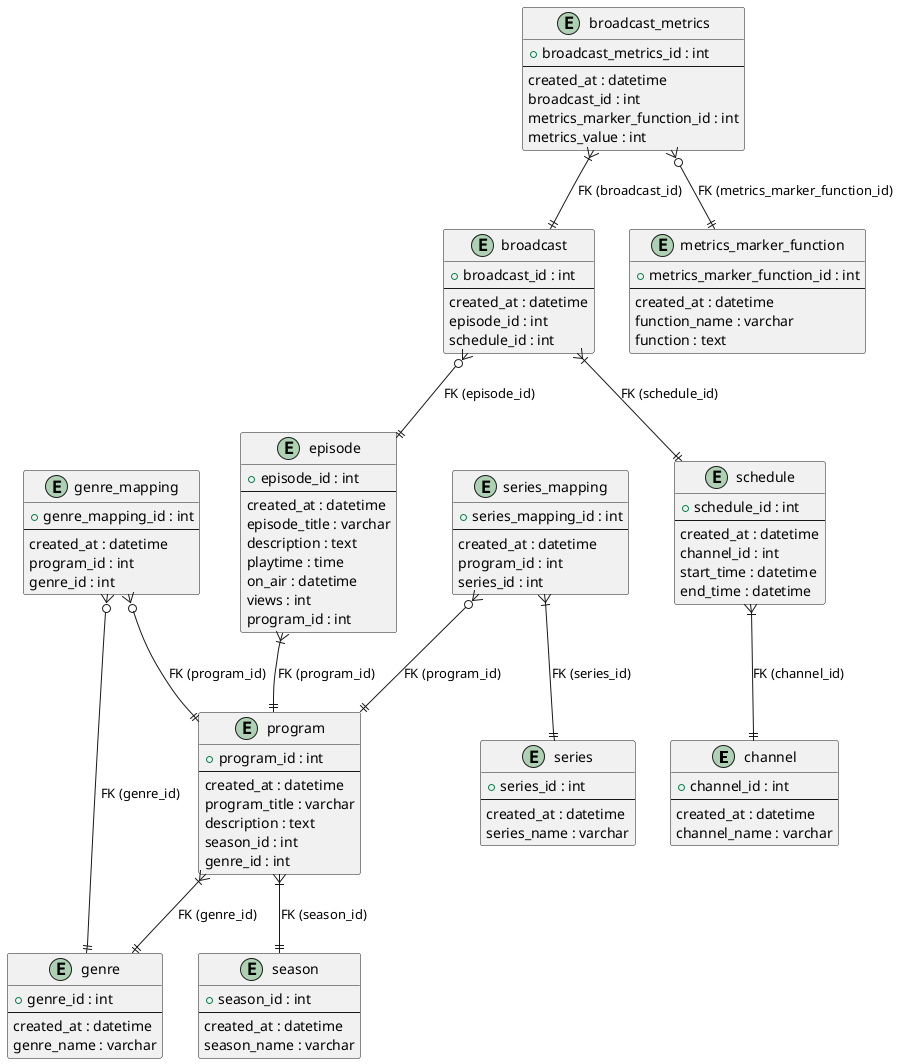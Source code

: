 @startuml ERD

entity "channel" as channel {
  + channel_id : int
  --
  created_at : datetime
  channel_name : varchar
}

entity "schedule" as schedule {
  + schedule_id : int
  --
  created_at : datetime
  channel_id : int
  start_time : datetime
  end_time : datetime
}

entity "broadcast" as broadcast {
  + broadcast_id : int
  --
  created_at : datetime
  episode_id : int
  schedule_id : int
}

entity "episode" as episode {
  + episode_id : int
  --
  created_at : datetime
  episode_title : varchar
  description : text
  playtime : time
  on_air : datetime
  views : int
  program_id : int
}

entity "program" as program {
  + program_id : int
  --
  created_at : datetime
  program_title : varchar
  description : text
  season_id : int
  genre_id : int
}

entity "season" as season {
  + season_id : int
  --
  created_at : datetime
  season_name : varchar
}

entity "series_mapping" as series_mapping {
  + series_mapping_id : int
  --
  created_at : datetime
  program_id : int
  series_id : int
}

entity "series" as series {
  + series_id : int
  --
  created_at : datetime
  series_name : varchar
}

entity "genre_mapping" as genre_mapping {
  + genre_mapping_id : int
  --
  created_at : datetime
  program_id : int
  genre_id : int
}

entity "genre" as genre {
  + genre_id : int
  --
  created_at : datetime
  genre_name : varchar
}

entity "broadcast_metrics" as broadcast_metrics {
  + broadcast_metrics_id : int
  --
  created_at : datetime
  broadcast_id : int
  metrics_marker_function_id : int
  metrics_value : int
}

entity "metrics_marker_function" as metrics_marker_function {
  + metrics_marker_function_id : int
  --
  created_at : datetime
  function_name : varchar
  function : text
}

schedule }|--|| channel : FK (channel_id)
broadcast }|--|| schedule : FK (schedule_id)
broadcast }o--|| episode : FK (episode_id)
episode }|--|| program : FK (program_id)
program }|--|| season : FK (season_id)
program }|--|| genre : FK (genre_id)
series_mapping }o--|| program : FK (program_id)
series_mapping }|--|| series : FK (series_id)
genre_mapping }o--|| program : FK (program_id)
genre_mapping }o--|| genre : FK (genre_id)
broadcast_metrics }|--|| broadcast : FK (broadcast_id)
broadcast_metrics }o--|| metrics_marker_function : FK (metrics_marker_function_id)

@enduml
